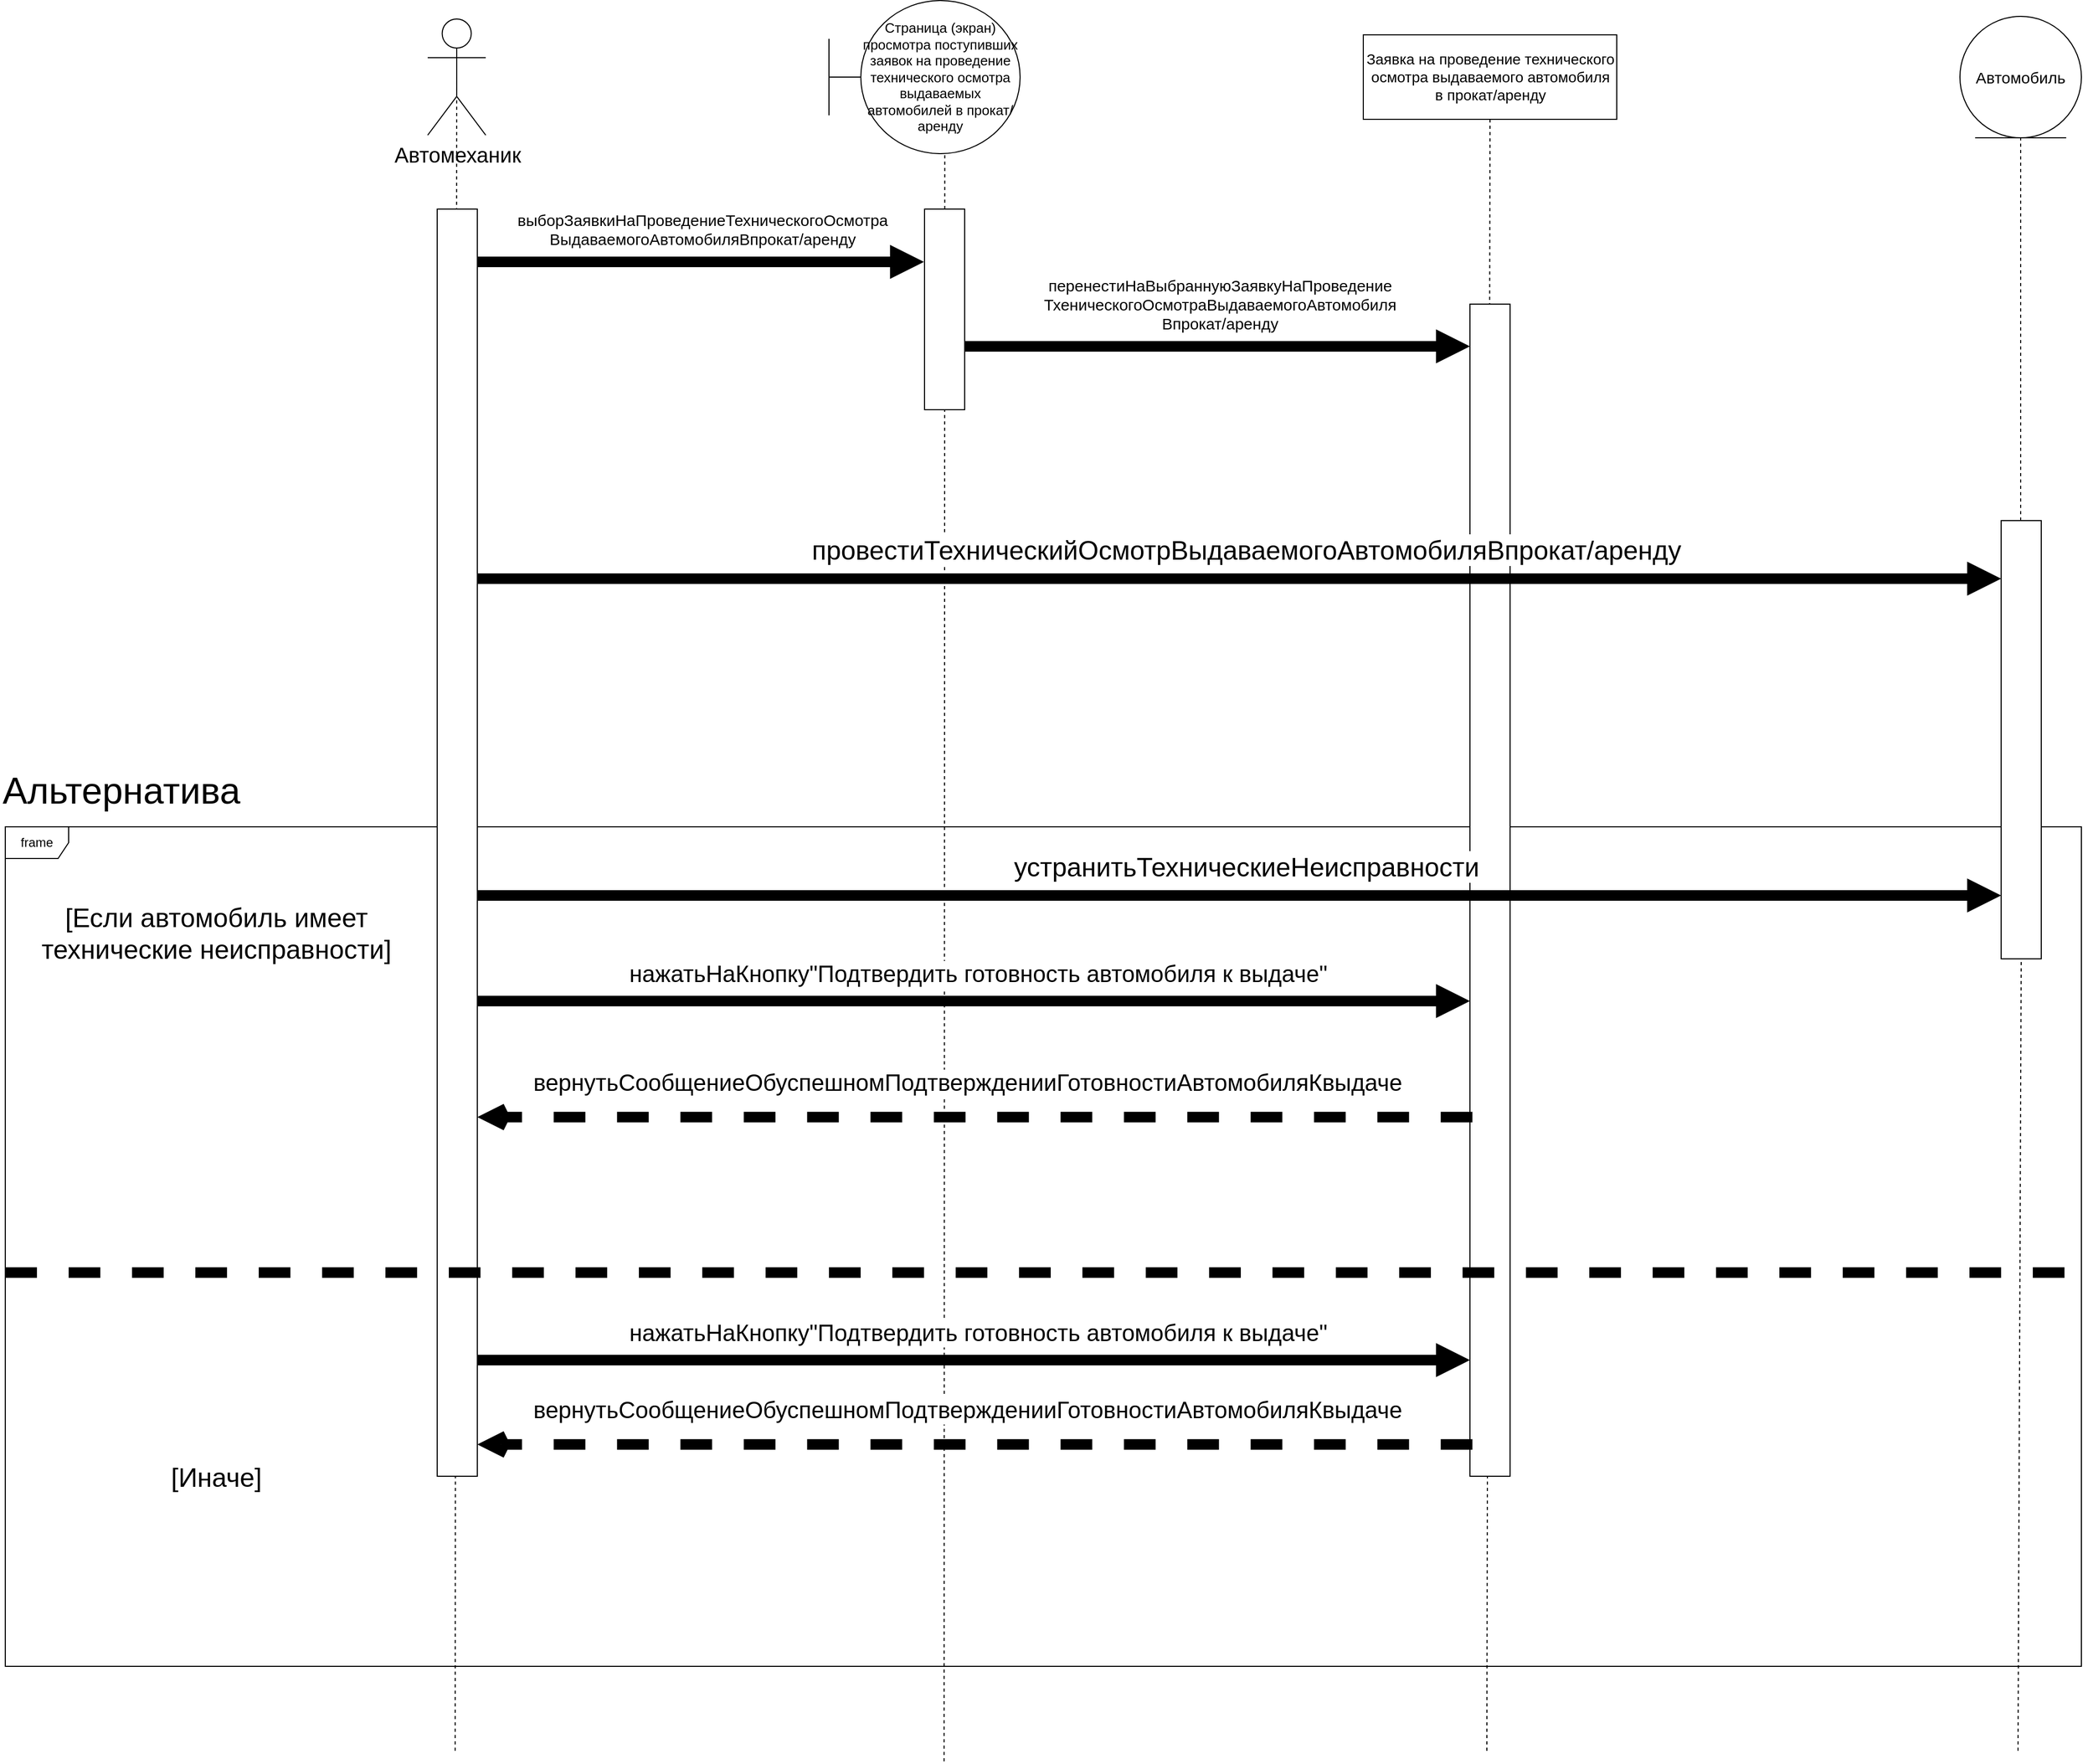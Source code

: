 <mxfile version="11.3.0" type="device" pages="1"><diagram id="XK5GEgdCV1zcdJ_kMwXa" name="Страница 1"><mxGraphModel dx="3307" dy="1457" grid="1" gridSize="10" guides="1" tooltips="1" connect="1" arrows="1" fold="1" page="1" pageScale="1" pageWidth="827" pageHeight="1169" math="0" shadow="0"><root><mxCell id="0"/><mxCell id="1" parent="0"/><mxCell id="Pbb6fjElagWmuaZVA3of-20" value="frame" style="shape=umlFrame;whiteSpace=wrap;html=1;" vertex="1" parent="1"><mxGeometry x="-330" y="795" width="1966" height="795" as="geometry"/></mxCell><mxCell id="Pbb6fjElagWmuaZVA3of-1" value="&lt;font style=&quot;font-size: 20px&quot;&gt;Автомеханик&lt;/font&gt;" style="shape=umlActor;verticalLabelPosition=bottom;labelBackgroundColor=#ffffff;verticalAlign=top;html=1;" vertex="1" parent="1"><mxGeometry x="70" y="30" width="55" height="110" as="geometry"/></mxCell><mxCell id="Pbb6fjElagWmuaZVA3of-2" value="&lt;font style=&quot;font-size: 13px&quot;&gt;Страница (экран) просмотра поступивших заявок на проведение технического осмотра&lt;br&gt;выдаваемых автомобилей в прокат/аренду&lt;/font&gt;" style="shape=umlBoundary;whiteSpace=wrap;html=1;" vertex="1" parent="1"><mxGeometry x="450" y="12.5" width="181" height="145" as="geometry"/></mxCell><mxCell id="Pbb6fjElagWmuaZVA3of-4" value="&lt;font style=&quot;font-size: 14px&quot;&gt;Заявка на проведение технического &lt;br&gt;осмотра выдаваемого автомобиля &lt;br&gt;в прокат/аренду&lt;/font&gt;" style="html=1;" vertex="1" parent="1"><mxGeometry x="956" y="45" width="240" height="80" as="geometry"/></mxCell><mxCell id="Pbb6fjElagWmuaZVA3of-6" value="&lt;font style=&quot;font-size: 15px&quot;&gt;Автомобиль&lt;/font&gt;" style="ellipse;shape=umlEntity;whiteSpace=wrap;html=1;" vertex="1" parent="1"><mxGeometry x="1521" y="27.5" width="115" height="115" as="geometry"/></mxCell><mxCell id="Pbb6fjElagWmuaZVA3of-7" value="" style="endArrow=none;dashed=1;html=1;entryX=0.5;entryY=0.5;entryDx=0;entryDy=0;entryPerimeter=0;" edge="1" parent="1" target="Pbb6fjElagWmuaZVA3of-1"><mxGeometry width="50" height="50" relative="1" as="geometry"><mxPoint x="96" y="1670" as="sourcePoint"/><mxPoint x="80" y="290" as="targetPoint"/></mxGeometry></mxCell><mxCell id="Pbb6fjElagWmuaZVA3of-8" value="" style="endArrow=none;dashed=1;html=1;entryX=0.606;entryY=1.006;entryDx=0;entryDy=0;entryPerimeter=0;" edge="1" parent="1" target="Pbb6fjElagWmuaZVA3of-2"><mxGeometry width="50" height="50" relative="1" as="geometry"><mxPoint x="559" y="1680" as="sourcePoint"/><mxPoint x="580" y="270" as="targetPoint"/></mxGeometry></mxCell><mxCell id="Pbb6fjElagWmuaZVA3of-9" value="" style="endArrow=none;dashed=1;html=1;entryX=0.5;entryY=1;entryDx=0;entryDy=0;" edge="1" parent="1" target="Pbb6fjElagWmuaZVA3of-4"><mxGeometry width="50" height="50" relative="1" as="geometry"><mxPoint x="1073" y="1670" as="sourcePoint"/><mxPoint x="1080" y="200" as="targetPoint"/></mxGeometry></mxCell><mxCell id="Pbb6fjElagWmuaZVA3of-10" value="" style="endArrow=none;dashed=1;html=1;entryX=0.5;entryY=1;entryDx=0;entryDy=0;" edge="1" parent="1" source="Pbb6fjElagWmuaZVA3of-15" target="Pbb6fjElagWmuaZVA3of-6"><mxGeometry width="50" height="50" relative="1" as="geometry"><mxPoint x="1578" y="1000" as="sourcePoint"/><mxPoint x="1550" y="360" as="targetPoint"/></mxGeometry></mxCell><mxCell id="Pbb6fjElagWmuaZVA3of-11" value="" style="html=1;points=[];perimeter=orthogonalPerimeter;" vertex="1" parent="1"><mxGeometry x="79" y="210" width="38" height="1200" as="geometry"/></mxCell><mxCell id="Pbb6fjElagWmuaZVA3of-13" value="" style="html=1;points=[];perimeter=orthogonalPerimeter;" vertex="1" parent="1"><mxGeometry x="540.5" y="210" width="38" height="190" as="geometry"/></mxCell><mxCell id="Pbb6fjElagWmuaZVA3of-14" value="" style="html=1;points=[];perimeter=orthogonalPerimeter;" vertex="1" parent="1"><mxGeometry x="1057" y="300" width="38" height="1110" as="geometry"/></mxCell><mxCell id="Pbb6fjElagWmuaZVA3of-16" value="&lt;font style=&quot;font-size: 15px&quot;&gt;выборЗаявкиНаПроведениеТехническогоОсмотра&lt;br&gt;ВыдаваемогоАвтомобиляВпрокат/аренду&lt;/font&gt;" style="html=1;verticalAlign=bottom;endArrow=block;strokeWidth=10;" edge="1" parent="1" source="Pbb6fjElagWmuaZVA3of-11"><mxGeometry x="0.008" y="10" width="80" relative="1" as="geometry"><mxPoint x="190" y="260" as="sourcePoint"/><mxPoint x="540" y="260" as="targetPoint"/><mxPoint as="offset"/></mxGeometry></mxCell><mxCell id="Pbb6fjElagWmuaZVA3of-17" value="&lt;span style=&quot;font-size: 15px&quot;&gt;перенестиНаВыбраннуюЗаявкуНаПроведение&lt;br&gt;ТхеническогоОсмотраВыдаваемогоАвтомобиля&lt;br&gt;Впрокат/аренду&lt;/span&gt;" style="html=1;verticalAlign=bottom;endArrow=block;strokeWidth=10;" edge="1" parent="1"><mxGeometry x="0.008" y="10" width="80" relative="1" as="geometry"><mxPoint x="578.5" y="340" as="sourcePoint"/><mxPoint x="1057" y="340" as="targetPoint"/><mxPoint as="offset"/></mxGeometry></mxCell><mxCell id="Pbb6fjElagWmuaZVA3of-15" value="" style="html=1;points=[];perimeter=orthogonalPerimeter;" vertex="1" parent="1"><mxGeometry x="1560" y="505" width="38" height="415" as="geometry"/></mxCell><mxCell id="Pbb6fjElagWmuaZVA3of-18" value="" style="endArrow=none;dashed=1;html=1;entryX=0.5;entryY=1;entryDx=0;entryDy=0;" edge="1" parent="1" target="Pbb6fjElagWmuaZVA3of-15"><mxGeometry width="50" height="50" relative="1" as="geometry"><mxPoint x="1576" y="1670" as="sourcePoint"/><mxPoint x="1578.5" y="142.5" as="targetPoint"/></mxGeometry></mxCell><mxCell id="Pbb6fjElagWmuaZVA3of-19" value="&lt;font style=&quot;font-size: 25px&quot;&gt;провестиТехническийОсмотрВыдаваемогоАвтомобиляВпрокат/аренду&lt;/font&gt;" style="html=1;verticalAlign=bottom;endArrow=block;strokeWidth=10;" edge="1" parent="1" target="Pbb6fjElagWmuaZVA3of-15"><mxGeometry x="0.008" y="10" width="80" relative="1" as="geometry"><mxPoint x="117" y="560" as="sourcePoint"/><mxPoint x="540.0" y="560" as="targetPoint"/><mxPoint as="offset"/></mxGeometry></mxCell><mxCell id="Pbb6fjElagWmuaZVA3of-21" value="&lt;font style=&quot;font-size: 35px&quot;&gt;Альтернатива&lt;/font&gt;" style="text;html=1;strokeColor=none;fillColor=none;align=center;verticalAlign=middle;whiteSpace=wrap;rounded=0;" vertex="1" parent="1"><mxGeometry x="-240" y="750" width="40" height="20" as="geometry"/></mxCell><mxCell id="Pbb6fjElagWmuaZVA3of-22" value="&lt;font style=&quot;font-size: 25px&quot;&gt;[Если автомобиль имеет технические неисправности]&lt;/font&gt;" style="text;html=1;strokeColor=none;fillColor=none;align=center;verticalAlign=middle;whiteSpace=wrap;rounded=0;" vertex="1" parent="1"><mxGeometry x="-300" y="885" width="340" height="20" as="geometry"/></mxCell><mxCell id="Pbb6fjElagWmuaZVA3of-23" value="&lt;span style=&quot;font-size: 25px&quot;&gt;устранитьТехническиеНеисправности&lt;/span&gt;" style="html=1;verticalAlign=bottom;endArrow=block;strokeWidth=10;" edge="1" parent="1"><mxGeometry x="0.008" y="10" width="80" relative="1" as="geometry"><mxPoint x="117" y="860" as="sourcePoint"/><mxPoint x="1560.0" y="860" as="targetPoint"/><mxPoint as="offset"/></mxGeometry></mxCell><mxCell id="Pbb6fjElagWmuaZVA3of-24" value="&lt;font style=&quot;font-size: 22px&quot;&gt;нажатьНаКнопку&quot;Подтвердить готовность автомобиля к выдаче&quot;&lt;/font&gt;" style="html=1;verticalAlign=bottom;endArrow=block;strokeWidth=10;" edge="1" parent="1" source="Pbb6fjElagWmuaZVA3of-11"><mxGeometry x="0.008" y="10" width="80" relative="1" as="geometry"><mxPoint x="578.5" y="960" as="sourcePoint"/><mxPoint x="1057" y="960" as="targetPoint"/><mxPoint as="offset"/></mxGeometry></mxCell><mxCell id="Pbb6fjElagWmuaZVA3of-25" value="&lt;span style=&quot;font-size: 22px&quot;&gt;вернутьСообщениеОбуспешномПодтвержденииГотовностиАвтомобиляКвыдаче&lt;/span&gt;" style="html=1;verticalAlign=bottom;endArrow=open;strokeWidth=10;exitX=0.061;exitY=0.903;exitDx=0;exitDy=0;exitPerimeter=0;dashed=1;endFill=0;" edge="1" parent="1"><mxGeometry x="0.017" y="-17" width="80" relative="1" as="geometry"><mxPoint x="1059.318" y="1069.86" as="sourcePoint"/><mxPoint x="117" y="1069.86" as="targetPoint"/><mxPoint x="1" as="offset"/></mxGeometry></mxCell><mxCell id="Pbb6fjElagWmuaZVA3of-26" value="" style="endArrow=none;dashed=1;html=1;strokeWidth=10;exitX=0;exitY=0.531;exitDx=0;exitDy=0;exitPerimeter=0;entryX=1.002;entryY=0.531;entryDx=0;entryDy=0;entryPerimeter=0;" edge="1" parent="1" source="Pbb6fjElagWmuaZVA3of-20" target="Pbb6fjElagWmuaZVA3of-20"><mxGeometry width="50" height="50" relative="1" as="geometry"><mxPoint x="-100" y="1320" as="sourcePoint"/><mxPoint x="-50" y="1270" as="targetPoint"/></mxGeometry></mxCell><mxCell id="Pbb6fjElagWmuaZVA3of-27" value="&lt;font style=&quot;font-size: 25px&quot;&gt;[Иначе]&lt;/font&gt;" style="text;html=1;strokeColor=none;fillColor=none;align=center;verticalAlign=middle;whiteSpace=wrap;rounded=0;" vertex="1" parent="1"><mxGeometry x="-300" y="1400" width="340" height="20" as="geometry"/></mxCell><mxCell id="Pbb6fjElagWmuaZVA3of-29" value="&lt;font style=&quot;font-size: 22px&quot;&gt;нажатьНаКнопку&quot;Подтвердить готовность автомобиля к выдаче&quot;&lt;/font&gt;" style="html=1;verticalAlign=bottom;endArrow=block;strokeWidth=10;" edge="1" parent="1"><mxGeometry x="0.008" y="10" width="80" relative="1" as="geometry"><mxPoint x="117" y="1300" as="sourcePoint"/><mxPoint x="1057" y="1300" as="targetPoint"/><mxPoint as="offset"/></mxGeometry></mxCell><mxCell id="Pbb6fjElagWmuaZVA3of-31" value="&lt;span style=&quot;font-size: 22px&quot;&gt;вернутьСообщениеОбуспешномПодтвержденииГотовностиАвтомобиляКвыдаче&lt;/span&gt;" style="html=1;verticalAlign=bottom;endArrow=open;strokeWidth=10;exitX=0.061;exitY=0.903;exitDx=0;exitDy=0;exitPerimeter=0;dashed=1;endFill=0;" edge="1" parent="1"><mxGeometry x="0.017" y="-17" width="80" relative="1" as="geometry"><mxPoint x="1059.318" y="1379.86" as="sourcePoint"/><mxPoint x="117" y="1379.86" as="targetPoint"/><mxPoint x="1" as="offset"/></mxGeometry></mxCell></root></mxGraphModel></diagram></mxfile>
